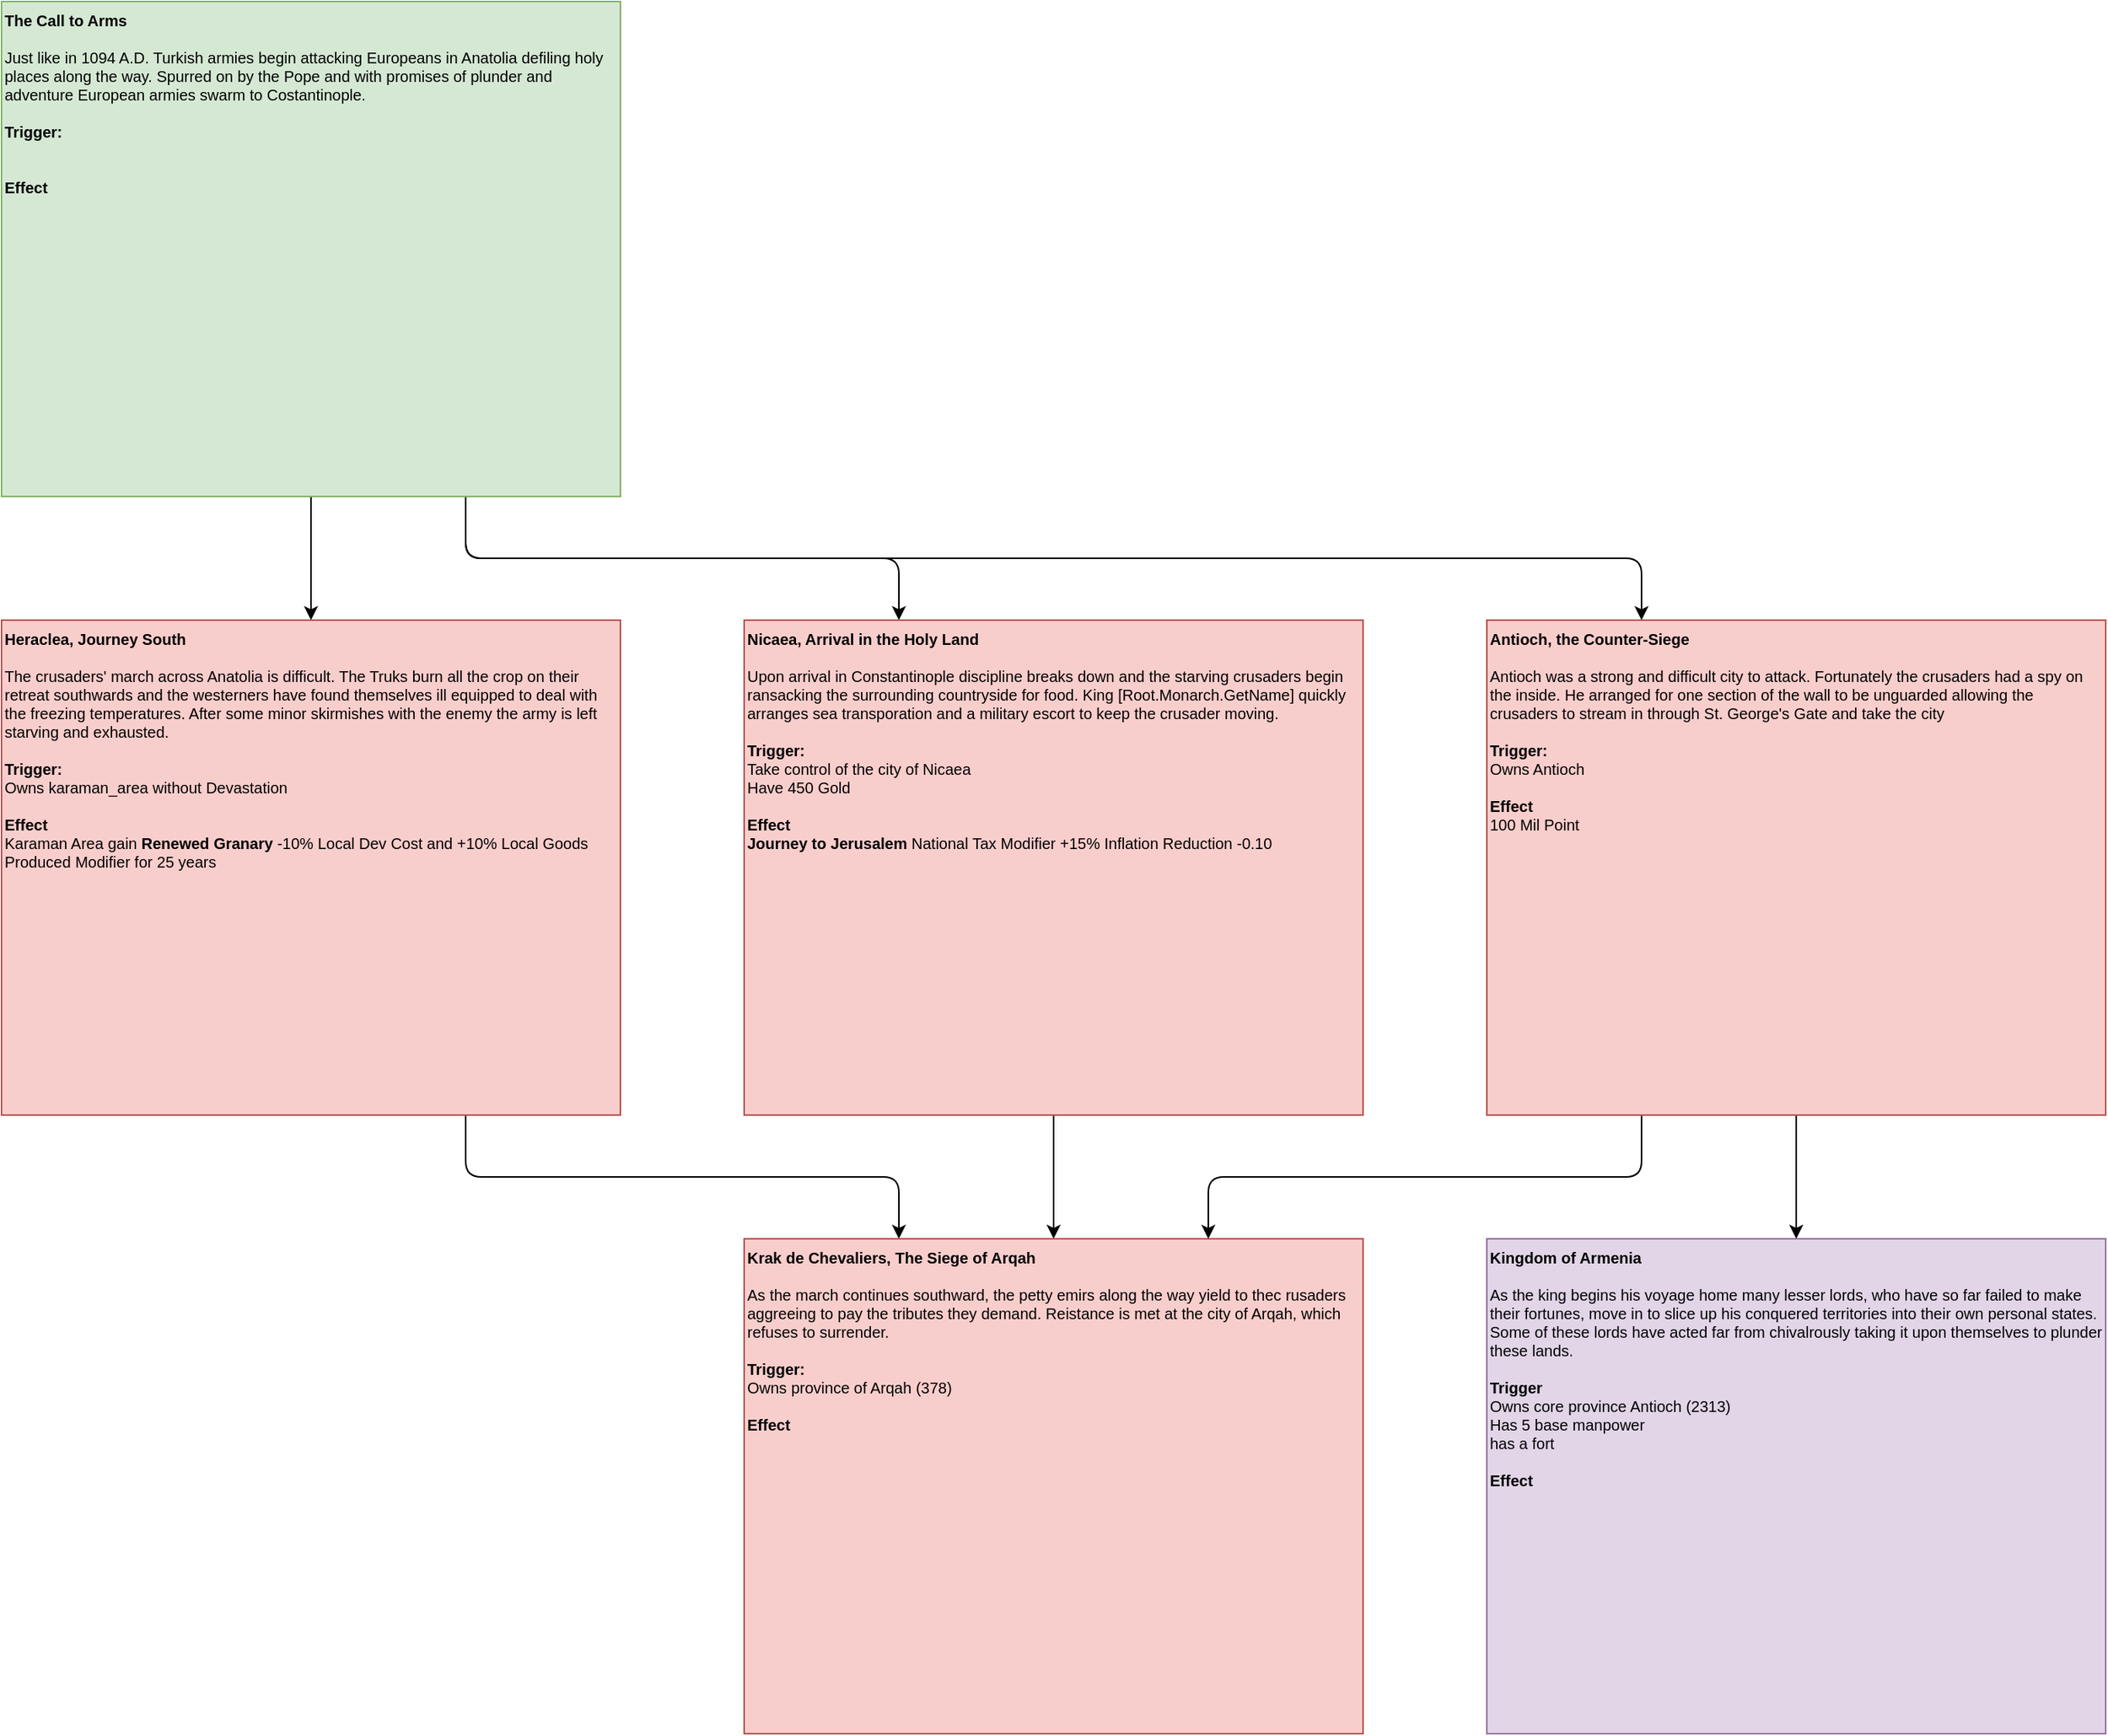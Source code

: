 <mxfile version="14.6.13" type="device"><diagram id="aIOY6IHniiyppu-EEEaJ" name="Page-1"><mxGraphModel dx="1562" dy="685" grid="1" gridSize="10" guides="1" tooltips="1" connect="1" arrows="1" fold="1" page="1" pageScale="1" pageWidth="850" pageHeight="1100" math="0" shadow="0"><root><mxCell id="0"/><mxCell id="1" parent="0"/><mxCell id="qyjDgIftd9LyswFbz6y3-20" style="edgeStyle=orthogonalEdgeStyle;rounded=1;orthogonalLoop=1;jettySize=auto;html=1;exitX=0.75;exitY=1;exitDx=0;exitDy=0;entryX=0.25;entryY=0;entryDx=0;entryDy=0;" parent="1" source="EPGDnXqA8OE0TLrwl-Bn-1" target="qyjDgIftd9LyswFbz6y3-16" edge="1"><mxGeometry relative="1" as="geometry"/></mxCell><mxCell id="qyjDgIftd9LyswFbz6y3-22" value="" style="edgeStyle=orthogonalEdgeStyle;rounded=1;orthogonalLoop=1;jettySize=auto;html=1;" parent="1" source="EPGDnXqA8OE0TLrwl-Bn-1" target="qyjDgIftd9LyswFbz6y3-21" edge="1"><mxGeometry relative="1" as="geometry"/></mxCell><mxCell id="VuECuOOc6KgzSFaSKlNb-8" style="edgeStyle=orthogonalEdgeStyle;rounded=1;orthogonalLoop=1;jettySize=auto;html=1;exitX=0.75;exitY=1;exitDx=0;exitDy=0;entryX=0.25;entryY=0;entryDx=0;entryDy=0;" edge="1" parent="1" source="EPGDnXqA8OE0TLrwl-Bn-1" target="VuECuOOc6KgzSFaSKlNb-4"><mxGeometry relative="1" as="geometry"/></mxCell><mxCell id="EPGDnXqA8OE0TLrwl-Bn-1" value="&lt;b style=&quot;font-size: 10px&quot;&gt;The Call to Arms&lt;br&gt;&lt;br style=&quot;font-size: 10px&quot;&gt;&lt;/b&gt;&lt;span style=&quot;font-size: 10px&quot;&gt;Just like in 1094 A.D. Turkish armies begin attacking Europeans in Anatolia defiling holy places along the way. Spurred on by the Pope and with promises of plunder and adventure European armies swarm to Costantinople.&lt;br&gt;&lt;/span&gt;&lt;br style=&quot;font-size: 10px&quot;&gt;&lt;b style=&quot;font-size: 10px&quot;&gt;Trigger:&lt;/b&gt;&lt;br style=&quot;font-size: 10px&quot;&gt;&lt;br&gt;&lt;br style=&quot;font-size: 10px&quot;&gt;&lt;b style=&quot;font-size: 10px&quot;&gt;Effect&lt;/b&gt;&lt;br style=&quot;font-size: 10px&quot;&gt;" style="rounded=0;whiteSpace=wrap;html=1;align=left;fillColor=#d5e8d4;strokeColor=#82b366;verticalAlign=top;fontSize=10;" parent="1" vertex="1"><mxGeometry width="400" height="320" as="geometry"/></mxCell><mxCell id="3HCpmpxHsUVCSfxJqkYr-24" style="edgeStyle=orthogonalEdgeStyle;rounded=1;orthogonalLoop=1;jettySize=auto;html=1;exitX=0.5;exitY=1;exitDx=0;exitDy=0;" parent="1" edge="1"><mxGeometry relative="1" as="geometry"><mxPoint x="2120" y="1520" as="sourcePoint"/></mxGeometry></mxCell><mxCell id="8p9amlowtGZ-UiPsNf59-4" style="edgeStyle=orthogonalEdgeStyle;rounded=1;orthogonalLoop=1;jettySize=auto;html=1;exitX=0.5;exitY=1;exitDx=0;exitDy=0;" parent="1" edge="1"><mxGeometry relative="1" as="geometry"><mxPoint x="2120" y="1920" as="sourcePoint"/></mxGeometry></mxCell><mxCell id="qyjDgIftd9LyswFbz6y3-2" value="&lt;b&gt;Kingdom of Armenia&lt;/b&gt;&lt;br style=&quot;font-size: 10px&quot;&gt;&lt;br style=&quot;font-size: 10px&quot;&gt;As the king begins his voyage home many lesser lords, who have so far failed to make their fortunes, move in to slice up his conquered territories into their own personal states. Some of these lords have acted far from chivalrously taking it upon themselves to plunder these lands.&lt;br style=&quot;font-size: 10px&quot;&gt;&lt;br style=&quot;font-size: 10px&quot;&gt;&lt;b style=&quot;font-size: 10px&quot;&gt;Trigger&lt;/b&gt;&lt;br style=&quot;font-size: 10px&quot;&gt;Owns core province Antioch (2313)&lt;br&gt;Has 5 base manpower&lt;br&gt;has a fort&amp;nbsp;&lt;br style=&quot;font-size: 10px&quot;&gt;&lt;br style=&quot;font-size: 10px&quot;&gt;&lt;b style=&quot;font-size: 10px&quot;&gt;Effect&lt;/b&gt;" style="rounded=0;whiteSpace=wrap;html=1;align=left;fillColor=#e1d5e7;strokeColor=#9673a6;verticalAlign=top;fontSize=10;" parent="1" vertex="1"><mxGeometry x="960" y="800" width="400" height="320" as="geometry"/></mxCell><mxCell id="qyjDgIftd9LyswFbz6y3-14" style="edgeStyle=orthogonalEdgeStyle;rounded=1;orthogonalLoop=1;jettySize=auto;html=1;exitX=0.25;exitY=1;exitDx=0;exitDy=0;entryX=0.75;entryY=0;entryDx=0;entryDy=0;" parent="1" target="qyjDgIftd9LyswFbz6y3-11" edge="1"><mxGeometry relative="1" as="geometry"><mxPoint x="1540" y="1120" as="sourcePoint"/></mxGeometry></mxCell><mxCell id="VuECuOOc6KgzSFaSKlNb-11" style="edgeStyle=orthogonalEdgeStyle;rounded=1;orthogonalLoop=1;jettySize=auto;html=1;exitX=0.5;exitY=1;exitDx=0;exitDy=0;" edge="1" parent="1" source="qyjDgIftd9LyswFbz6y3-16" target="qyjDgIftd9LyswFbz6y3-23"><mxGeometry relative="1" as="geometry"/></mxCell><mxCell id="qyjDgIftd9LyswFbz6y3-16" value="&lt;b style=&quot;font-size: 10px&quot;&gt;Nicaea, Arrival in the Holy Land&lt;br style=&quot;font-size: 10px&quot;&gt;&lt;/b&gt;&lt;br style=&quot;font-size: 10px&quot;&gt;&lt;div style=&quot;font-size: 10px&quot;&gt;Upon arrival in Constantinople discipline breaks down and the starving crusaders begin ransacking the surrounding countryside for food. King [Root.Monarch.GetName] quickly arranges sea transporation and a military escort to keep the crusader moving.&lt;/div&gt;&lt;br style=&quot;font-size: 10px&quot;&gt;&lt;b style=&quot;font-size: 10px&quot;&gt;Trigger:&lt;/b&gt;&lt;br style=&quot;font-size: 10px&quot;&gt;Take control of the city of Nicaea&lt;br&gt;Have 450 Gold&lt;br&gt;&lt;br style=&quot;font-size: 10px&quot;&gt;&lt;b style=&quot;font-size: 10px&quot;&gt;Effect&lt;br&gt;&lt;/b&gt;&lt;b&gt;Journey to Jerusalem&lt;/b&gt;&amp;nbsp;National Tax Modifier +15% Inflation Reduction -0.10" style="rounded=0;whiteSpace=wrap;html=1;align=left;fillColor=#f8cecc;strokeColor=#b85450;verticalAlign=top;fontSize=10;" parent="1" vertex="1"><mxGeometry x="480" y="400" width="400" height="320" as="geometry"/></mxCell><mxCell id="VuECuOOc6KgzSFaSKlNb-10" style="edgeStyle=orthogonalEdgeStyle;rounded=1;orthogonalLoop=1;jettySize=auto;html=1;exitX=0.75;exitY=1;exitDx=0;exitDy=0;entryX=0.25;entryY=0;entryDx=0;entryDy=0;" edge="1" parent="1" source="qyjDgIftd9LyswFbz6y3-21" target="qyjDgIftd9LyswFbz6y3-23"><mxGeometry relative="1" as="geometry"/></mxCell><mxCell id="qyjDgIftd9LyswFbz6y3-21" value="&lt;b style=&quot;font-size: 10px&quot;&gt;Heraclea, Journey South&lt;br style=&quot;font-size: 10px&quot;&gt;&lt;/b&gt;&lt;br style=&quot;font-size: 10px&quot;&gt;&lt;div style=&quot;font-size: 10px&quot;&gt;The crusaders' march across Anatolia is difficult. The Truks burn all the crop on their retreat southwards and the westerners have found themselves ill equipped to deal with the freezing temperatures. After some minor skirmishes with the enemy the army is left starving and exhausted.&lt;/div&gt;&lt;br style=&quot;font-size: 10px&quot;&gt;&lt;b style=&quot;font-size: 10px&quot;&gt;Trigger:&lt;/b&gt;&lt;br style=&quot;font-size: 10px&quot;&gt;Owns karaman_area without Devastation&lt;br&gt;&lt;br style=&quot;font-size: 10px&quot;&gt;&lt;b style=&quot;font-size: 10px&quot;&gt;Effect&lt;br&gt;&lt;/b&gt;Karaman Area gain &lt;b&gt;Renewed Granary&lt;/b&gt;&amp;nbsp;-10% Local Dev Cost and +10% Local Goods Produced Modifier for 25 years" style="rounded=0;whiteSpace=wrap;html=1;align=left;fillColor=#f8cecc;strokeColor=#b85450;verticalAlign=top;fontSize=10;" parent="1" vertex="1"><mxGeometry y="400" width="400" height="320" as="geometry"/></mxCell><mxCell id="qyjDgIftd9LyswFbz6y3-23" value="&lt;b style=&quot;font-size: 10px&quot;&gt;Krak de Chevaliers, The Siege of Arqah&lt;br style=&quot;font-size: 10px&quot;&gt;&lt;/b&gt;&lt;br style=&quot;font-size: 10px&quot;&gt;&lt;div style=&quot;font-size: 10px&quot;&gt;As the march continues southward, the petty emirs along the way yield to thec rusaders aggreeing to pay the tributes they demand. Reistance is met at the city of Arqah, which refuses to surrender.&lt;/div&gt;&lt;br style=&quot;font-size: 10px&quot;&gt;&lt;b style=&quot;font-size: 10px&quot;&gt;Trigger:&lt;/b&gt;&lt;br style=&quot;font-size: 10px&quot;&gt;Owns province of Arqah (378)&lt;br&gt;&lt;br style=&quot;font-size: 10px&quot;&gt;&lt;b style=&quot;font-size: 10px&quot;&gt;Effect&lt;/b&gt;&lt;br style=&quot;font-size: 10px&quot;&gt;" style="rounded=0;whiteSpace=wrap;html=1;align=left;fillColor=#f8cecc;strokeColor=#b85450;verticalAlign=top;fontSize=10;" parent="1" vertex="1"><mxGeometry x="480" y="800" width="400" height="320" as="geometry"/></mxCell><mxCell id="qyjDgIftd9LyswFbz6y3-33" style="edgeStyle=orthogonalEdgeStyle;rounded=1;orthogonalLoop=1;jettySize=auto;html=1;" parent="1" target="qyjDgIftd9LyswFbz6y3-11" edge="1"><mxGeometry relative="1" as="geometry"><mxPoint x="1160" y="1120" as="sourcePoint"/></mxGeometry></mxCell><mxCell id="VuECuOOc6KgzSFaSKlNb-7" style="edgeStyle=orthogonalEdgeStyle;rounded=1;orthogonalLoop=1;jettySize=auto;html=1;exitX=0.5;exitY=1;exitDx=0;exitDy=0;" edge="1" parent="1" source="VuECuOOc6KgzSFaSKlNb-4" target="qyjDgIftd9LyswFbz6y3-2"><mxGeometry relative="1" as="geometry"/></mxCell><mxCell id="VuECuOOc6KgzSFaSKlNb-12" style="edgeStyle=orthogonalEdgeStyle;rounded=1;orthogonalLoop=1;jettySize=auto;html=1;exitX=0.25;exitY=1;exitDx=0;exitDy=0;entryX=0.75;entryY=0;entryDx=0;entryDy=0;" edge="1" parent="1" source="VuECuOOc6KgzSFaSKlNb-4" target="qyjDgIftd9LyswFbz6y3-23"><mxGeometry relative="1" as="geometry"/></mxCell><mxCell id="VuECuOOc6KgzSFaSKlNb-4" value="&lt;b style=&quot;font-size: 10px&quot;&gt;Antioch, the Counter-Siege&lt;br&gt;&lt;br style=&quot;font-size: 10px&quot;&gt;&lt;/b&gt;&lt;span style=&quot;font-size: 10px&quot;&gt;Antioch was a strong and difficult city to attack. Fortunately the crusaders had a spy on the inside. He arranged for one section of the wall to be unguarded allowing the crusaders to stream in through St. George's Gate and take the city&lt;br&gt;&lt;/span&gt;&lt;br style=&quot;font-size: 10px&quot;&gt;&lt;b style=&quot;font-size: 10px&quot;&gt;Trigger:&lt;/b&gt;&lt;br style=&quot;font-size: 10px&quot;&gt;Owns Antioch&lt;br&gt;&lt;br style=&quot;font-size: 10px&quot;&gt;&lt;b style=&quot;font-size: 10px&quot;&gt;Effect&lt;br&gt;&lt;/b&gt;100 Mil Point" style="rounded=0;whiteSpace=wrap;html=1;align=left;fillColor=#f8cecc;strokeColor=#b85450;verticalAlign=top;fontSize=10;" vertex="1" parent="1"><mxGeometry x="960" y="400" width="400" height="320" as="geometry"/></mxCell></root></mxGraphModel></diagram></mxfile>